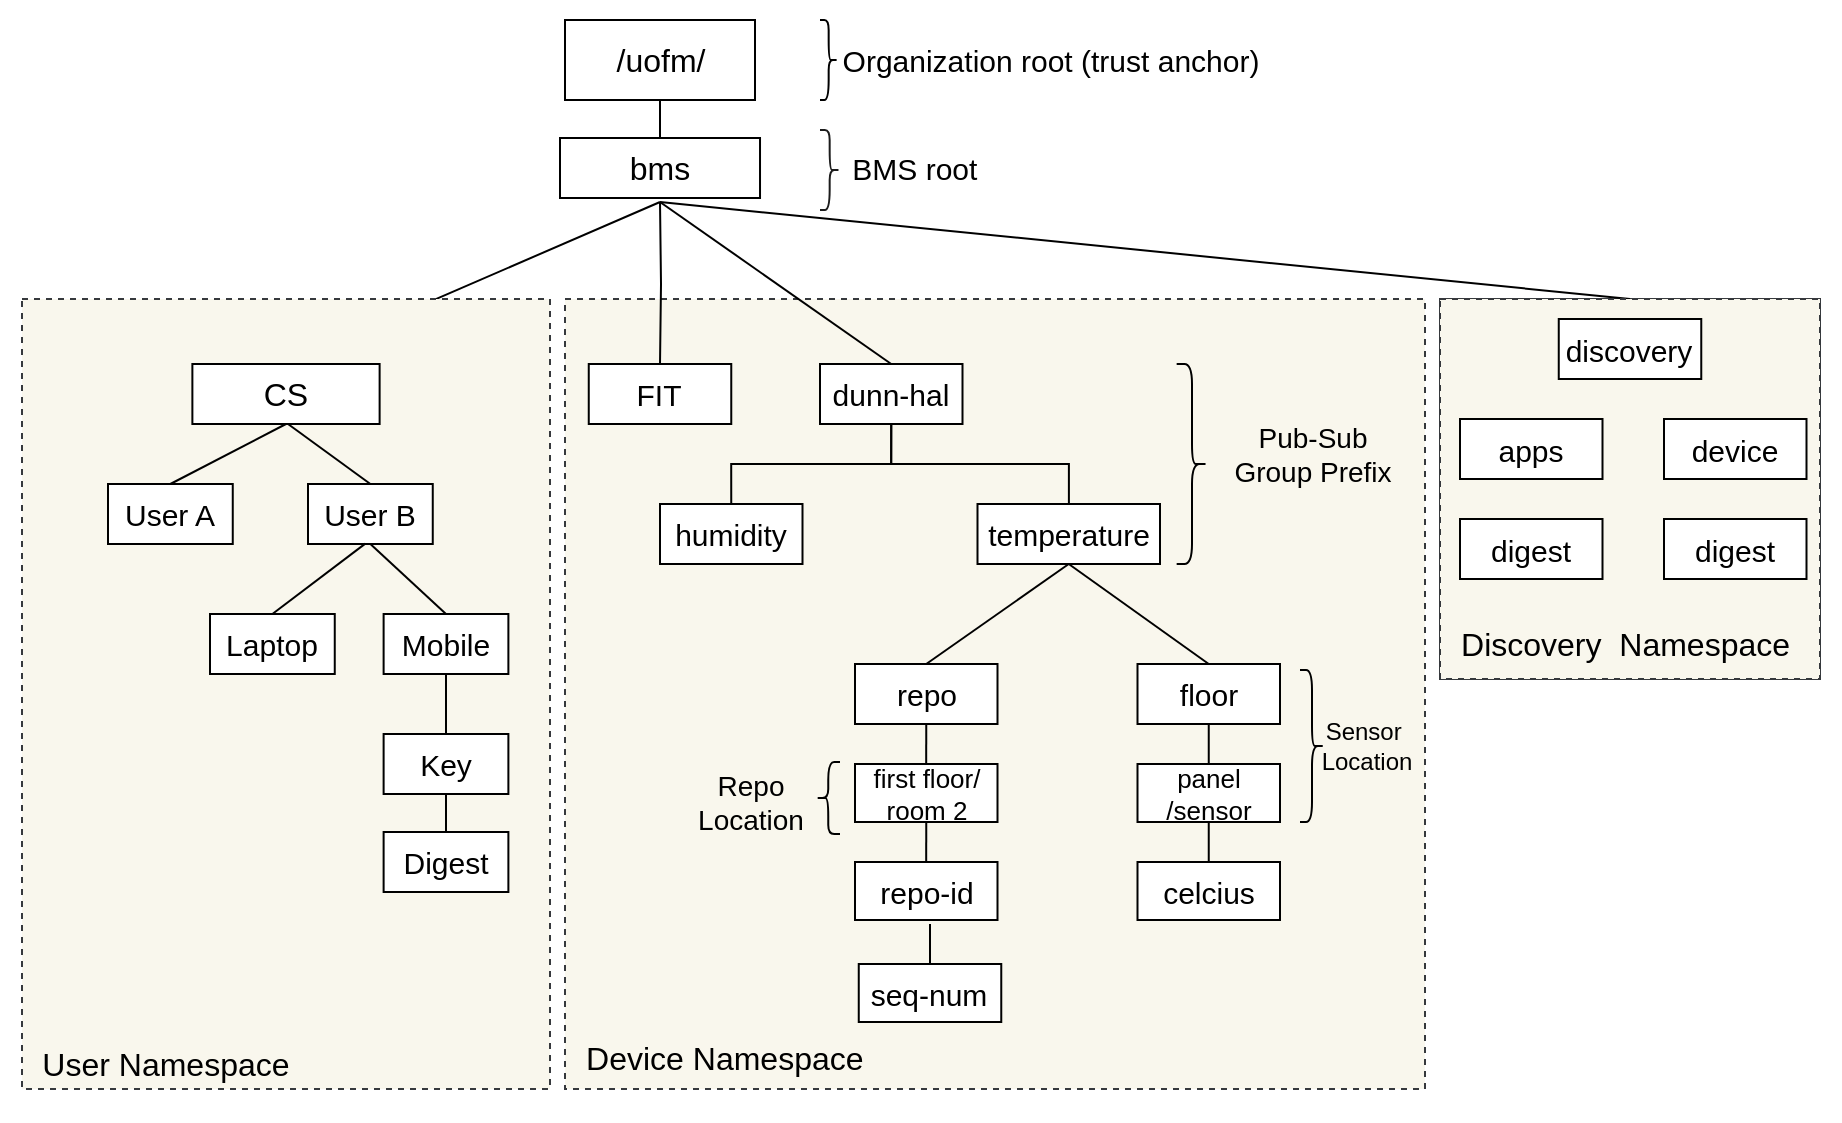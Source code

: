 <mxfile version="12.8.8" type="github">
  <diagram id="Jz34AsoVb9xMabwrAQ7U" name="Page-1">
    <mxGraphModel dx="1351" dy="766" grid="1" gridSize="10" guides="1" tooltips="1" connect="1" arrows="1" fold="1" page="1" pageScale="1" pageWidth="850" pageHeight="1100" math="0" shadow="0">
      <root>
        <mxCell id="0" />
        <mxCell id="1" parent="0" />
        <mxCell id="uLXW7cTtwZ400Y44Yqbc-81" value="" style="rounded=0;whiteSpace=wrap;html=1;strokeColor=none;strokeWidth=1;fillColor=none;" vertex="1" parent="1">
          <mxGeometry x="510" y="160" width="920" height="550" as="geometry" />
        </mxCell>
        <mxCell id="uLXW7cTtwZ400Y44Yqbc-80" value="" style="group" vertex="1" connectable="0" parent="1">
          <mxGeometry x="521" y="170" width="899" height="534.5" as="geometry" />
        </mxCell>
        <mxCell id="KLRAchx4_iJwyPS_-QJn-1" value="&lt;font style=&quot;font-size: 16px&quot;&gt;/uofm/&lt;/font&gt;" style="rounded=0;whiteSpace=wrap;html=1;" parent="uLXW7cTtwZ400Y44Yqbc-80" vertex="1">
          <mxGeometry x="271.5" width="95" height="40" as="geometry" />
        </mxCell>
        <mxCell id="KLRAchx4_iJwyPS_-QJn-16" value="&lt;font style=&quot;font-size: 16px&quot;&gt;&lt;br&gt;&lt;br&gt;&lt;br&gt;&lt;br&gt;&lt;br&gt;&lt;br&gt;&lt;br&gt;&lt;br&gt;&lt;br&gt;&lt;br&gt;&lt;br&gt;&lt;br&gt;&lt;br&gt;&lt;br&gt;&lt;br&gt;&lt;br&gt;&lt;br&gt;&lt;br&gt;&lt;br&gt;&lt;font style=&quot;font-size: 16px&quot;&gt;&lt;br&gt;&amp;nbsp; Device Namespace&amp;nbsp; &amp;nbsp; &amp;nbsp; &amp;nbsp; &amp;nbsp; &amp;nbsp; &amp;nbsp; &amp;nbsp; &amp;nbsp; &amp;nbsp; &amp;nbsp; &amp;nbsp; &amp;nbsp; &amp;nbsp; &amp;nbsp; &amp;nbsp; &amp;nbsp; &amp;nbsp; &amp;nbsp; &amp;nbsp; &amp;nbsp; &amp;nbsp; &amp;nbsp; &amp;nbsp; &amp;nbsp; &amp;nbsp; &amp;nbsp; &amp;nbsp; &amp;nbsp; &amp;nbsp; &amp;nbsp; &amp;nbsp; &amp;nbsp; &amp;nbsp; &amp;nbsp; &amp;nbsp; &amp;nbsp; &amp;nbsp; &amp;nbsp; &amp;nbsp; &amp;nbsp;&amp;nbsp;&lt;/font&gt;&lt;/font&gt;" style="rounded=0;whiteSpace=wrap;html=1;dashed=1;fillColor=#f9f7ed;strokeColor=#36393d;" parent="uLXW7cTtwZ400Y44Yqbc-80" vertex="1">
          <mxGeometry x="271.5" y="139.5" width="430" height="395" as="geometry" />
        </mxCell>
        <mxCell id="KLRAchx4_iJwyPS_-QJn-17" value="x" style="group;fillColor=#cce5ff;strokeColor=#36393d;" parent="uLXW7cTtwZ400Y44Yqbc-80" vertex="1" connectable="0">
          <mxGeometry x="709" y="139.5" width="190" height="190" as="geometry" />
        </mxCell>
        <mxCell id="uLXW7cTtwZ400Y44Yqbc-31" style="edgeStyle=orthogonalEdgeStyle;rounded=0;orthogonalLoop=1;jettySize=auto;html=1;exitX=0.5;exitY=1;exitDx=0;exitDy=0;entryX=0.5;entryY=0;entryDx=0;entryDy=0;startArrow=none;startFill=0;endArrow=none;endFill=0;" edge="1" parent="uLXW7cTtwZ400Y44Yqbc-80" target="uLXW7cTtwZ400Y44Yqbc-2">
          <mxGeometry relative="1" as="geometry">
            <mxPoint x="319.005" y="91" as="sourcePoint" />
          </mxGeometry>
        </mxCell>
        <mxCell id="KLRAchx4_iJwyPS_-QJn-18" value="&lt;font style=&quot;font-size: 16px&quot;&gt;bms&lt;/font&gt;" style="rounded=0;whiteSpace=wrap;html=1;" parent="uLXW7cTtwZ400Y44Yqbc-80" vertex="1">
          <mxGeometry x="269" y="59" width="100.01" height="30" as="geometry" />
        </mxCell>
        <mxCell id="uLXW7cTtwZ400Y44Yqbc-35" style="edgeStyle=orthogonalEdgeStyle;rounded=0;orthogonalLoop=1;jettySize=auto;html=1;exitX=0.5;exitY=1;exitDx=0;exitDy=0;entryX=0.5;entryY=0;entryDx=0;entryDy=0;startArrow=none;startFill=0;endArrow=none;endFill=0;" edge="1" parent="uLXW7cTtwZ400Y44Yqbc-80" source="KLRAchx4_iJwyPS_-QJn-1" target="KLRAchx4_iJwyPS_-QJn-18">
          <mxGeometry relative="1" as="geometry" />
        </mxCell>
        <mxCell id="uLXW7cTtwZ400Y44Yqbc-33" value="" style="endArrow=none;html=1;entryX=0.5;entryY=1;entryDx=0;entryDy=0;exitX=0.5;exitY=0;exitDx=0;exitDy=0;" edge="1" parent="uLXW7cTtwZ400Y44Yqbc-80" source="KLRAchx4_iJwyPS_-QJn-20">
          <mxGeometry width="50" height="50" relative="1" as="geometry">
            <mxPoint x="429" y="182" as="sourcePoint" />
            <mxPoint x="319.005" y="91" as="targetPoint" />
          </mxGeometry>
        </mxCell>
        <mxCell id="uLXW7cTtwZ400Y44Yqbc-44" value="" style="shape=curlyBracket;whiteSpace=wrap;html=1;rounded=1;fillColor=#ffffff;rotation=-180;strokeColor=#000000;fontStyle=1;strokeWidth=1;gradientColor=#b3b3b3;perimeterSpacing=0;" vertex="1" parent="uLXW7cTtwZ400Y44Yqbc-80">
          <mxGeometry x="399" width="8.67" height="40" as="geometry" />
        </mxCell>
        <mxCell id="uLXW7cTtwZ400Y44Yqbc-46" value="" style="shape=curlyBracket;whiteSpace=wrap;html=1;rounded=1;fillColor=#f5f5f5;rotation=-180;strokeColor=#1C1C1C;strokeWidth=1;gradientColor=#b3b3b3;" vertex="1" parent="uLXW7cTtwZ400Y44Yqbc-80">
          <mxGeometry x="399" y="55" width="9.67" height="40" as="geometry" />
        </mxCell>
        <mxCell id="uLXW7cTtwZ400Y44Yqbc-47" value="&lt;font style=&quot;font-size: 15px&quot;&gt;Organization root (trust anchor)&lt;/font&gt;" style="text;html=1;align=center;verticalAlign=middle;resizable=0;points=[];autosize=1;" vertex="1" parent="uLXW7cTtwZ400Y44Yqbc-80">
          <mxGeometry x="403.67" y="10" width="220" height="20" as="geometry" />
        </mxCell>
        <mxCell id="uLXW7cTtwZ400Y44Yqbc-48" value="&lt;font style=&quot;font-size: 15px&quot;&gt;BMS root&amp;nbsp;&lt;/font&gt;" style="text;html=1;align=center;verticalAlign=middle;resizable=0;points=[];autosize=1;" vertex="1" parent="uLXW7cTtwZ400Y44Yqbc-80">
          <mxGeometry x="407.67" y="64" width="80" height="20" as="geometry" />
        </mxCell>
        <mxCell id="uLXW7cTtwZ400Y44Yqbc-58" value="" style="endArrow=none;html=1;exitX=0.5;exitY=0;exitDx=0;exitDy=0;entryX=0.5;entryY=1;entryDx=0;entryDy=0;" edge="1" parent="uLXW7cTtwZ400Y44Yqbc-80" source="uLXW7cTtwZ400Y44Yqbc-36">
          <mxGeometry width="50" height="50" relative="1" as="geometry">
            <mxPoint x="259" y="317" as="sourcePoint" />
            <mxPoint x="319.005" y="91" as="targetPoint" />
          </mxGeometry>
        </mxCell>
        <mxCell id="uLXW7cTtwZ400Y44Yqbc-73" value="" style="endArrow=none;html=1;entryX=0.5;entryY=1;entryDx=0;entryDy=0;exitX=0.5;exitY=0;exitDx=0;exitDy=0;" edge="1" parent="uLXW7cTtwZ400Y44Yqbc-80" source="KLRAchx4_iJwyPS_-QJn-8">
          <mxGeometry width="50" height="50" relative="1" as="geometry">
            <mxPoint x="539" y="237" as="sourcePoint" />
            <mxPoint x="319.005" y="91" as="targetPoint" />
          </mxGeometry>
        </mxCell>
        <mxCell id="uLXW7cTtwZ400Y44Yqbc-77" value="" style="group" vertex="1" connectable="0" parent="uLXW7cTtwZ400Y44Yqbc-80">
          <mxGeometry y="139.5" width="264" height="395" as="geometry" />
        </mxCell>
        <mxCell id="uLXW7cTtwZ400Y44Yqbc-34" value="&lt;br&gt;&lt;br&gt;&lt;br&gt;&lt;br&gt;&lt;br&gt;&lt;br&gt;&lt;br&gt;&lt;br&gt;&lt;br&gt;&lt;br&gt;&lt;br&gt;&lt;br&gt;&lt;br&gt;&lt;br&gt;&lt;br&gt;&lt;br&gt;&lt;br&gt;&lt;br&gt;&lt;br&gt;&lt;br&gt;&lt;br&gt;&lt;br&gt;&lt;br&gt;&lt;br&gt;&lt;br&gt;&lt;br&gt;&lt;br&gt;&lt;font style=&quot;font-size: 16px&quot;&gt;&lt;font style=&quot;font-size: 16px&quot;&gt;&amp;nbsp; User Namespace&amp;nbsp; &lt;/font&gt;&lt;font style=&quot;font-size: 16px&quot;&gt;&amp;nbsp; &amp;nbsp; &amp;nbsp; &amp;nbsp; &amp;nbsp; &amp;nbsp; &amp;nbsp; &amp;nbsp; &amp;nbsp; &amp;nbsp; &amp;nbsp; &amp;nbsp; &amp;nbsp; &amp;nbsp; &amp;nbsp; &amp;nbsp; &lt;/font&gt;&lt;/font&gt;&lt;font style=&quot;font-size: 15px&quot;&gt;&amp;nbsp; &amp;nbsp; &amp;nbsp; &amp;nbsp;&lt;/font&gt;" style="rounded=0;whiteSpace=wrap;html=1;dashed=1;fillColor=#f9f7ed;strokeColor=#36393d;" vertex="1" parent="uLXW7cTtwZ400Y44Yqbc-77">
          <mxGeometry width="264" height="395" as="geometry" />
        </mxCell>
        <mxCell id="uLXW7cTtwZ400Y44Yqbc-36" value="&lt;font style=&quot;font-size: 16px&quot;&gt;CS&lt;/font&gt;" style="rounded=0;whiteSpace=wrap;html=1;" vertex="1" parent="uLXW7cTtwZ400Y44Yqbc-77">
          <mxGeometry x="85.19" y="32.5" width="93.62" height="30" as="geometry" />
        </mxCell>
        <mxCell id="uLXW7cTtwZ400Y44Yqbc-37" value="&lt;font style=&quot;font-size: 15px&quot;&gt;User A&lt;/font&gt;" style="rounded=0;whiteSpace=wrap;html=1;" vertex="1" parent="uLXW7cTtwZ400Y44Yqbc-77">
          <mxGeometry x="43" y="92.5" width="62.38" height="30" as="geometry" />
        </mxCell>
        <mxCell id="uLXW7cTtwZ400Y44Yqbc-38" value="&lt;font style=&quot;font-size: 15px&quot;&gt;User B&lt;/font&gt;" style="rounded=0;whiteSpace=wrap;html=1;" vertex="1" parent="uLXW7cTtwZ400Y44Yqbc-77">
          <mxGeometry x="143" y="92.5" width="62.38" height="30" as="geometry" />
        </mxCell>
        <mxCell id="uLXW7cTtwZ400Y44Yqbc-39" value="&lt;font style=&quot;font-size: 15px&quot;&gt;Laptop&lt;/font&gt;" style="rounded=0;whiteSpace=wrap;html=1;" vertex="1" parent="uLXW7cTtwZ400Y44Yqbc-77">
          <mxGeometry x="94" y="157.5" width="62.38" height="30" as="geometry" />
        </mxCell>
        <mxCell id="uLXW7cTtwZ400Y44Yqbc-40" value="&lt;font style=&quot;font-size: 15px&quot;&gt;Mobile&lt;/font&gt;" style="rounded=0;whiteSpace=wrap;html=1;" vertex="1" parent="uLXW7cTtwZ400Y44Yqbc-77">
          <mxGeometry x="180.81" y="157.5" width="62.38" height="30" as="geometry" />
        </mxCell>
        <mxCell id="uLXW7cTtwZ400Y44Yqbc-41" value="&lt;font style=&quot;font-size: 15px&quot;&gt;Key&lt;/font&gt;" style="rounded=0;whiteSpace=wrap;html=1;" vertex="1" parent="uLXW7cTtwZ400Y44Yqbc-77">
          <mxGeometry x="180.81" y="217.5" width="62.38" height="30" as="geometry" />
        </mxCell>
        <mxCell id="uLXW7cTtwZ400Y44Yqbc-42" value="&lt;font style=&quot;font-size: 15px&quot;&gt;Digest&lt;/font&gt;" style="rounded=0;whiteSpace=wrap;html=1;" vertex="1" parent="uLXW7cTtwZ400Y44Yqbc-77">
          <mxGeometry x="180.81" y="266.5" width="62.38" height="30" as="geometry" />
        </mxCell>
        <mxCell id="uLXW7cTtwZ400Y44Yqbc-56" style="edgeStyle=orthogonalEdgeStyle;rounded=0;orthogonalLoop=1;jettySize=auto;html=1;exitX=0.5;exitY=1;exitDx=0;exitDy=0;entryX=0.5;entryY=0;entryDx=0;entryDy=0;startArrow=none;startFill=0;endArrow=none;endFill=0;" edge="1" parent="uLXW7cTtwZ400Y44Yqbc-77" source="uLXW7cTtwZ400Y44Yqbc-40" target="uLXW7cTtwZ400Y44Yqbc-41">
          <mxGeometry relative="1" as="geometry" />
        </mxCell>
        <mxCell id="uLXW7cTtwZ400Y44Yqbc-50" value="" style="endArrow=none;html=1;entryX=0.5;entryY=1;entryDx=0;entryDy=0;exitX=0.5;exitY=0;exitDx=0;exitDy=0;" edge="1" parent="uLXW7cTtwZ400Y44Yqbc-77" source="uLXW7cTtwZ400Y44Yqbc-37" target="uLXW7cTtwZ400Y44Yqbc-36">
          <mxGeometry width="50" height="50" relative="1" as="geometry">
            <mxPoint x="63" y="92.5" as="sourcePoint" />
            <mxPoint x="113" y="42.5" as="targetPoint" />
          </mxGeometry>
        </mxCell>
        <mxCell id="uLXW7cTtwZ400Y44Yqbc-51" value="" style="endArrow=none;html=1;exitX=0.5;exitY=0;exitDx=0;exitDy=0;" edge="1" parent="uLXW7cTtwZ400Y44Yqbc-77" source="uLXW7cTtwZ400Y44Yqbc-38">
          <mxGeometry width="50" height="50" relative="1" as="geometry">
            <mxPoint x="283" y="192.5" as="sourcePoint" />
            <mxPoint x="133" y="62.5" as="targetPoint" />
          </mxGeometry>
        </mxCell>
        <mxCell id="uLXW7cTtwZ400Y44Yqbc-53" value="" style="endArrow=none;html=1;entryX=0.654;entryY=0.316;entryDx=0;entryDy=0;entryPerimeter=0;exitX=0.5;exitY=0;exitDx=0;exitDy=0;" edge="1" parent="uLXW7cTtwZ400Y44Yqbc-77" source="uLXW7cTtwZ400Y44Yqbc-39">
          <mxGeometry width="50" height="50" relative="1" as="geometry">
            <mxPoint x="283" y="192.5" as="sourcePoint" />
            <mxPoint x="171.656" y="122.32" as="targetPoint" />
          </mxGeometry>
        </mxCell>
        <mxCell id="uLXW7cTtwZ400Y44Yqbc-57" style="edgeStyle=orthogonalEdgeStyle;rounded=0;orthogonalLoop=1;jettySize=auto;html=1;exitX=0.5;exitY=1;exitDx=0;exitDy=0;entryX=0.5;entryY=0;entryDx=0;entryDy=0;startArrow=none;startFill=0;endArrow=none;endFill=0;" edge="1" parent="uLXW7cTtwZ400Y44Yqbc-77" source="uLXW7cTtwZ400Y44Yqbc-41" target="uLXW7cTtwZ400Y44Yqbc-42">
          <mxGeometry relative="1" as="geometry" />
        </mxCell>
        <mxCell id="uLXW7cTtwZ400Y44Yqbc-54" value="" style="endArrow=none;html=1;entryX=0.5;entryY=1;entryDx=0;entryDy=0;exitX=0.5;exitY=0;exitDx=0;exitDy=0;" edge="1" parent="uLXW7cTtwZ400Y44Yqbc-77" source="uLXW7cTtwZ400Y44Yqbc-40" target="uLXW7cTtwZ400Y44Yqbc-38">
          <mxGeometry width="50" height="50" relative="1" as="geometry">
            <mxPoint x="283" y="192.5" as="sourcePoint" />
            <mxPoint x="333" y="142.5" as="targetPoint" />
          </mxGeometry>
        </mxCell>
        <mxCell id="uLXW7cTtwZ400Y44Yqbc-78" value="" style="group" vertex="1" connectable="0" parent="uLXW7cTtwZ400Y44Yqbc-80">
          <mxGeometry x="283.38" y="172" width="418.12" height="329" as="geometry" />
        </mxCell>
        <mxCell id="KLRAchx4_iJwyPS_-QJn-20" value="&lt;font style=&quot;font-size: 15px&quot;&gt;dunn-hal&lt;/font&gt;" style="rounded=0;whiteSpace=wrap;html=1;" parent="uLXW7cTtwZ400Y44Yqbc-78" vertex="1">
          <mxGeometry x="115.62" width="71.25" height="30" as="geometry" />
        </mxCell>
        <mxCell id="uLXW7cTtwZ400Y44Yqbc-2" value="&lt;font style=&quot;font-size: 15px&quot;&gt;FIT&lt;/font&gt;" style="rounded=0;whiteSpace=wrap;html=1;" vertex="1" parent="uLXW7cTtwZ400Y44Yqbc-78">
          <mxGeometry width="71.25" height="30" as="geometry" />
        </mxCell>
        <mxCell id="uLXW7cTtwZ400Y44Yqbc-4" value="&lt;font style=&quot;font-size: 15px&quot;&gt;humidity&lt;/font&gt;" style="rounded=0;whiteSpace=wrap;html=1;" vertex="1" parent="uLXW7cTtwZ400Y44Yqbc-78">
          <mxGeometry x="35.62" y="70" width="71.25" height="30" as="geometry" />
        </mxCell>
        <mxCell id="uLXW7cTtwZ400Y44Yqbc-10" style="edgeStyle=orthogonalEdgeStyle;rounded=0;orthogonalLoop=1;jettySize=auto;html=1;exitX=0.5;exitY=1;exitDx=0;exitDy=0;entryX=0.5;entryY=0;entryDx=0;entryDy=0;endArrow=none;endFill=0;" edge="1" parent="uLXW7cTtwZ400Y44Yqbc-78" source="KLRAchx4_iJwyPS_-QJn-20" target="uLXW7cTtwZ400Y44Yqbc-4">
          <mxGeometry relative="1" as="geometry" />
        </mxCell>
        <mxCell id="uLXW7cTtwZ400Y44Yqbc-5" value="&lt;font style=&quot;font-size: 15px&quot;&gt;repo&lt;/font&gt;" style="rounded=0;whiteSpace=wrap;html=1;" vertex="1" parent="uLXW7cTtwZ400Y44Yqbc-78">
          <mxGeometry x="133.12" y="150" width="71.25" height="30" as="geometry" />
        </mxCell>
        <mxCell id="uLXW7cTtwZ400Y44Yqbc-6" value="&lt;font style=&quot;font-size: 15px&quot;&gt;temperature&lt;/font&gt;" style="rounded=0;whiteSpace=wrap;html=1;" vertex="1" parent="uLXW7cTtwZ400Y44Yqbc-78">
          <mxGeometry x="194.37" y="70" width="91.25" height="30" as="geometry" />
        </mxCell>
        <mxCell id="uLXW7cTtwZ400Y44Yqbc-11" style="edgeStyle=orthogonalEdgeStyle;rounded=0;orthogonalLoop=1;jettySize=auto;html=1;exitX=0.5;exitY=1;exitDx=0;exitDy=0;startArrow=none;startFill=0;endArrow=none;endFill=0;" edge="1" parent="uLXW7cTtwZ400Y44Yqbc-78" source="KLRAchx4_iJwyPS_-QJn-20" target="uLXW7cTtwZ400Y44Yqbc-6">
          <mxGeometry relative="1" as="geometry" />
        </mxCell>
        <mxCell id="uLXW7cTtwZ400Y44Yqbc-7" value="&lt;font style=&quot;font-size: 13px&quot;&gt;first floor/&lt;br&gt;room 2&lt;/font&gt;" style="rounded=0;whiteSpace=wrap;html=1;" vertex="1" parent="uLXW7cTtwZ400Y44Yqbc-78">
          <mxGeometry x="133.12" y="200" width="71.25" height="29" as="geometry" />
        </mxCell>
        <mxCell id="uLXW7cTtwZ400Y44Yqbc-15" style="edgeStyle=orthogonalEdgeStyle;rounded=0;orthogonalLoop=1;jettySize=auto;html=1;exitX=0.5;exitY=1;exitDx=0;exitDy=0;endArrow=none;endFill=0;" edge="1" parent="uLXW7cTtwZ400Y44Yqbc-78" source="uLXW7cTtwZ400Y44Yqbc-5" target="uLXW7cTtwZ400Y44Yqbc-7">
          <mxGeometry relative="1" as="geometry" />
        </mxCell>
        <mxCell id="uLXW7cTtwZ400Y44Yqbc-9" value="&lt;span id=&quot;docs-internal-guid-1526ecd3-7fff-48b2-5e1f-bb265e6a694b&quot;&gt;&lt;span style=&quot;background-color: transparent ; vertical-align: baseline ; white-space: pre-wrap&quot;&gt;&lt;font style=&quot;font-size: 15px&quot;&gt;repo-id&lt;/font&gt;&lt;br&gt;&lt;/span&gt;&lt;/span&gt;" style="rounded=0;whiteSpace=wrap;html=1;" vertex="1" parent="uLXW7cTtwZ400Y44Yqbc-78">
          <mxGeometry x="133.12" y="249" width="71.25" height="29" as="geometry" />
        </mxCell>
        <mxCell id="uLXW7cTtwZ400Y44Yqbc-16" style="edgeStyle=orthogonalEdgeStyle;rounded=0;orthogonalLoop=1;jettySize=auto;html=1;exitX=0.5;exitY=1;exitDx=0;exitDy=0;endArrow=none;endFill=0;" edge="1" parent="uLXW7cTtwZ400Y44Yqbc-78" source="uLXW7cTtwZ400Y44Yqbc-7" target="uLXW7cTtwZ400Y44Yqbc-9">
          <mxGeometry relative="1" as="geometry" />
        </mxCell>
        <mxCell id="uLXW7cTtwZ400Y44Yqbc-17" value="" style="endArrow=none;html=1;entryX=0.5;entryY=0;entryDx=0;entryDy=0;exitX=0.5;exitY=1;exitDx=0;exitDy=0;endFill=0;" edge="1" parent="uLXW7cTtwZ400Y44Yqbc-78" source="uLXW7cTtwZ400Y44Yqbc-6" target="uLXW7cTtwZ400Y44Yqbc-5">
          <mxGeometry width="50" height="50" relative="1" as="geometry">
            <mxPoint x="135.62" y="110" as="sourcePoint" />
            <mxPoint x="185.62" y="60" as="targetPoint" />
          </mxGeometry>
        </mxCell>
        <mxCell id="uLXW7cTtwZ400Y44Yqbc-20" value="&lt;font style=&quot;font-size: 15px&quot;&gt;floor&lt;/font&gt;" style="rounded=0;whiteSpace=wrap;html=1;" vertex="1" parent="uLXW7cTtwZ400Y44Yqbc-78">
          <mxGeometry x="274.37" y="150" width="71.25" height="30" as="geometry" />
        </mxCell>
        <mxCell id="uLXW7cTtwZ400Y44Yqbc-21" value="&lt;font style=&quot;font-size: 13px&quot;&gt;panel&lt;br&gt;/sensor&lt;/font&gt;" style="rounded=0;whiteSpace=wrap;html=1;" vertex="1" parent="uLXW7cTtwZ400Y44Yqbc-78">
          <mxGeometry x="274.37" y="200" width="71.25" height="29" as="geometry" />
        </mxCell>
        <mxCell id="uLXW7cTtwZ400Y44Yqbc-22" value="&lt;span id=&quot;docs-internal-guid-1526ecd3-7fff-48b2-5e1f-bb265e6a694b&quot;&gt;&lt;span style=&quot;background-color: transparent ; vertical-align: baseline ; white-space: pre-wrap&quot;&gt;&lt;font style=&quot;font-size: 15px&quot;&gt;celcius&lt;/font&gt;&lt;br&gt;&lt;/span&gt;&lt;/span&gt;" style="rounded=0;whiteSpace=wrap;html=1;" vertex="1" parent="uLXW7cTtwZ400Y44Yqbc-78">
          <mxGeometry x="274.37" y="249" width="71.25" height="29" as="geometry" />
        </mxCell>
        <mxCell id="uLXW7cTtwZ400Y44Yqbc-24" value="" style="endArrow=none;html=1;entryX=0.5;entryY=0;entryDx=0;entryDy=0;exitX=0.5;exitY=1;exitDx=0;exitDy=0;endFill=0;" edge="1" parent="uLXW7cTtwZ400Y44Yqbc-78" source="uLXW7cTtwZ400Y44Yqbc-6" target="uLXW7cTtwZ400Y44Yqbc-20">
          <mxGeometry width="50" height="50" relative="1" as="geometry">
            <mxPoint x="232.183" y="110" as="sourcePoint" />
            <mxPoint x="149.995" y="170" as="targetPoint" />
          </mxGeometry>
        </mxCell>
        <mxCell id="uLXW7cTtwZ400Y44Yqbc-25" value="&lt;span id=&quot;docs-internal-guid-1526ecd3-7fff-48b2-5e1f-bb265e6a694b&quot;&gt;&lt;span style=&quot;background-color: transparent ; vertical-align: baseline ; white-space: pre-wrap&quot;&gt;&lt;font style=&quot;font-size: 15px&quot;&gt;seq-num&lt;/font&gt;&lt;br&gt;&lt;/span&gt;&lt;/span&gt;" style="rounded=0;whiteSpace=wrap;html=1;" vertex="1" parent="uLXW7cTtwZ400Y44Yqbc-78">
          <mxGeometry x="135" y="300" width="71.25" height="29" as="geometry" />
        </mxCell>
        <mxCell id="uLXW7cTtwZ400Y44Yqbc-26" style="edgeStyle=orthogonalEdgeStyle;rounded=0;orthogonalLoop=1;jettySize=auto;html=1;endArrow=none;endFill=0;entryX=0.5;entryY=0;entryDx=0;entryDy=0;" edge="1" parent="uLXW7cTtwZ400Y44Yqbc-78" target="uLXW7cTtwZ400Y44Yqbc-25">
          <mxGeometry relative="1" as="geometry">
            <mxPoint x="170.62" y="280" as="sourcePoint" />
            <mxPoint x="178.82" y="259" as="targetPoint" />
            <Array as="points" />
          </mxGeometry>
        </mxCell>
        <mxCell id="uLXW7cTtwZ400Y44Yqbc-30" style="edgeStyle=orthogonalEdgeStyle;rounded=0;orthogonalLoop=1;jettySize=auto;html=1;exitX=0.5;exitY=1;exitDx=0;exitDy=0;entryX=0.5;entryY=0;entryDx=0;entryDy=0;startArrow=none;startFill=0;endArrow=none;endFill=0;" edge="1" parent="uLXW7cTtwZ400Y44Yqbc-78" source="uLXW7cTtwZ400Y44Yqbc-21" target="uLXW7cTtwZ400Y44Yqbc-22">
          <mxGeometry relative="1" as="geometry" />
        </mxCell>
        <mxCell id="uLXW7cTtwZ400Y44Yqbc-28" value="" style="endArrow=none;html=1;exitX=0.5;exitY=0;exitDx=0;exitDy=0;entryX=0.5;entryY=1;entryDx=0;entryDy=0;" edge="1" parent="uLXW7cTtwZ400Y44Yqbc-78" source="uLXW7cTtwZ400Y44Yqbc-21" target="uLXW7cTtwZ400Y44Yqbc-20">
          <mxGeometry width="50" height="50" relative="1" as="geometry">
            <mxPoint x="265.62" y="210" as="sourcePoint" />
            <mxPoint x="315.62" y="160" as="targetPoint" />
          </mxGeometry>
        </mxCell>
        <mxCell id="uLXW7cTtwZ400Y44Yqbc-60" value="" style="shape=curlyBracket;whiteSpace=wrap;html=1;rounded=1;fillColor=#d5e8d4;rotation=-180;strokeColor=#000000;strokeWidth=1;" vertex="1" parent="uLXW7cTtwZ400Y44Yqbc-78">
          <mxGeometry x="293.95" width="15.34" height="100" as="geometry" />
        </mxCell>
        <mxCell id="uLXW7cTtwZ400Y44Yqbc-64" value="" style="shape=curlyBracket;whiteSpace=wrap;html=1;rounded=1;fillColor=#d5e8d4;rotation=-180;strokeColor=#000000;strokeWidth=1;" vertex="1" parent="uLXW7cTtwZ400Y44Yqbc-78">
          <mxGeometry x="355.62" y="153" width="12" height="76" as="geometry" />
        </mxCell>
        <mxCell id="uLXW7cTtwZ400Y44Yqbc-65" value="&lt;font style=&quot;font-size: 14px&quot;&gt;Pub-Sub &lt;br&gt;Group Prefix&lt;/font&gt;" style="text;html=1;align=center;verticalAlign=middle;resizable=0;points=[];autosize=1;" vertex="1" parent="uLXW7cTtwZ400Y44Yqbc-78">
          <mxGeometry x="316.62" y="25" width="90" height="40" as="geometry" />
        </mxCell>
        <mxCell id="uLXW7cTtwZ400Y44Yqbc-66" value="" style="shape=curlyBracket;whiteSpace=wrap;html=1;rounded=1;fillColor=#d5e8d4;rotation=0;strokeColor=#000000;strokeWidth=1;" vertex="1" parent="uLXW7cTtwZ400Y44Yqbc-78">
          <mxGeometry x="113.87" y="199" width="11.75" height="36" as="geometry" />
        </mxCell>
        <mxCell id="uLXW7cTtwZ400Y44Yqbc-69" value="&lt;font style=&quot;font-size: 14px&quot;&gt;Repo &lt;br&gt;Location&lt;/font&gt;" style="text;html=1;align=center;verticalAlign=middle;resizable=0;points=[];autosize=1;" vertex="1" parent="uLXW7cTtwZ400Y44Yqbc-78">
          <mxGeometry x="45.62" y="199" width="70" height="40" as="geometry" />
        </mxCell>
        <mxCell id="uLXW7cTtwZ400Y44Yqbc-72" value="Sensor&amp;nbsp;&lt;br&gt;Location" style="text;html=1;align=center;verticalAlign=middle;resizable=0;points=[];autosize=1;" vertex="1" parent="uLXW7cTtwZ400Y44Yqbc-78">
          <mxGeometry x="358.12" y="176" width="60" height="30" as="geometry" />
        </mxCell>
        <mxCell id="KLRAchx4_iJwyPS_-QJn-8" value="&lt;h3 style=&quot;text-align: left&quot;&gt;&lt;font style=&quot;font-weight: normal&quot;&gt;&lt;br&gt;&lt;/font&gt;&lt;/h3&gt;&lt;h3&gt;&lt;font style=&quot;font-weight: normal&quot;&gt;&lt;br&gt;&lt;/font&gt;&lt;/h3&gt;&lt;h3&gt;&lt;font style=&quot;font-weight: normal&quot;&gt;&lt;br&gt;&lt;/font&gt;&lt;/h3&gt;&lt;h3&gt;&lt;span style=&quot;font-size: 12px ; font-weight: normal&quot;&gt;&lt;br&gt;&lt;/span&gt;&lt;/h3&gt;&lt;h3&gt;&lt;span style=&quot;font-size: 12px ; font-weight: normal&quot;&gt;&lt;br&gt;&lt;/span&gt;&lt;/h3&gt;&lt;h3 style=&quot;font-size: 16px&quot;&gt;&lt;span style=&quot;font-weight: normal&quot;&gt;&lt;font style=&quot;font-size: 16px&quot;&gt;&lt;br&gt;&amp;nbsp; Discovery&lt;/font&gt;&lt;/span&gt;&lt;span style=&quot;font-weight: normal&quot;&gt;&amp;nbsp; Namespace&amp;nbsp; &amp;nbsp; &amp;nbsp; &amp;nbsp; &amp;nbsp; &amp;nbsp; &amp;nbsp; &amp;nbsp; &amp;nbsp; &amp;nbsp; &amp;nbsp; &amp;nbsp; &amp;nbsp; &amp;nbsp; &amp;nbsp;&amp;nbsp;&lt;/span&gt;&lt;br&gt;&lt;/h3&gt;" style="whiteSpace=wrap;html=1;aspect=fixed;dashed=1;fillColor=#f9f7ed;strokeColor=#36393d;" parent="uLXW7cTtwZ400Y44Yqbc-80" vertex="1">
          <mxGeometry x="709" y="139.5" width="190" height="190" as="geometry" />
        </mxCell>
        <mxCell id="KLRAchx4_iJwyPS_-QJn-9" value="&lt;font style=&quot;font-size: 15px&quot;&gt;discovery&lt;/font&gt;" style="rounded=0;whiteSpace=wrap;html=1;" parent="uLXW7cTtwZ400Y44Yqbc-80" vertex="1">
          <mxGeometry x="768.38" y="149.5" width="71.25" height="30" as="geometry" />
        </mxCell>
        <mxCell id="KLRAchx4_iJwyPS_-QJn-10" value="&lt;font style=&quot;font-size: 15px&quot;&gt;apps&lt;/font&gt;" style="rounded=0;whiteSpace=wrap;html=1;" parent="uLXW7cTtwZ400Y44Yqbc-80" vertex="1">
          <mxGeometry x="719" y="199.5" width="71.25" height="30" as="geometry" />
        </mxCell>
        <mxCell id="KLRAchx4_iJwyPS_-QJn-11" value="&lt;font style=&quot;font-size: 15px&quot;&gt;device&lt;/font&gt;" style="rounded=0;whiteSpace=wrap;html=1;" parent="uLXW7cTtwZ400Y44Yqbc-80" vertex="1">
          <mxGeometry x="821" y="199.5" width="71.25" height="30" as="geometry" />
        </mxCell>
        <mxCell id="KLRAchx4_iJwyPS_-QJn-12" value="&lt;font style=&quot;font-size: 15px&quot;&gt;digest&lt;/font&gt;" style="rounded=0;whiteSpace=wrap;html=1;" parent="uLXW7cTtwZ400Y44Yqbc-80" vertex="1">
          <mxGeometry x="719" y="249.5" width="71.25" height="30" as="geometry" />
        </mxCell>
        <mxCell id="KLRAchx4_iJwyPS_-QJn-13" value="&lt;font style=&quot;font-size: 15px&quot;&gt;digest&lt;/font&gt;" style="rounded=0;whiteSpace=wrap;html=1;" parent="uLXW7cTtwZ400Y44Yqbc-80" vertex="1">
          <mxGeometry x="821" y="249.5" width="71.25" height="30" as="geometry" />
        </mxCell>
      </root>
    </mxGraphModel>
  </diagram>
</mxfile>
